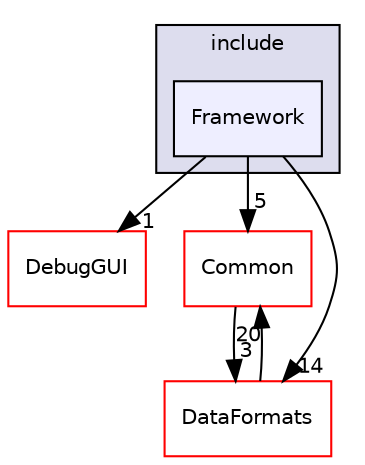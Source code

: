 digraph "/home/travis/build/AliceO2Group/AliceO2/Framework/Core/include/Framework" {
  bgcolor=transparent;
  compound=true
  node [ fontsize="10", fontname="Helvetica"];
  edge [ labelfontsize="10", labelfontname="Helvetica"];
  subgraph clusterdir_985a55873ec4a56b27533251576853b6 {
    graph [ bgcolor="#ddddee", pencolor="black", label="include" fontname="Helvetica", fontsize="10", URL="dir_985a55873ec4a56b27533251576853b6.html"]
  dir_8c4937e6752f73040ac16b54c2a51f32 [shape=box, label="Framework", style="filled", fillcolor="#eeeeff", pencolor="black", URL="dir_8c4937e6752f73040ac16b54c2a51f32.html"];
  }
  dir_f0af9df59806ed8bcb6931e6b1774828 [shape=box label="DebugGUI" color="red" URL="dir_f0af9df59806ed8bcb6931e6b1774828.html"];
  dir_4ab6b4cc6a7edbff49100e9123df213f [shape=box label="Common" color="red" URL="dir_4ab6b4cc6a7edbff49100e9123df213f.html"];
  dir_2171f7ec022c5423887b07c69b2f5b48 [shape=box label="DataFormats" color="red" URL="dir_2171f7ec022c5423887b07c69b2f5b48.html"];
  dir_4ab6b4cc6a7edbff49100e9123df213f->dir_2171f7ec022c5423887b07c69b2f5b48 [headlabel="3", labeldistance=1.5 headhref="dir_000016_000054.html"];
  dir_8c4937e6752f73040ac16b54c2a51f32->dir_f0af9df59806ed8bcb6931e6b1774828 [headlabel="1", labeldistance=1.5 headhref="dir_000412_000415.html"];
  dir_8c4937e6752f73040ac16b54c2a51f32->dir_4ab6b4cc6a7edbff49100e9123df213f [headlabel="5", labeldistance=1.5 headhref="dir_000412_000016.html"];
  dir_8c4937e6752f73040ac16b54c2a51f32->dir_2171f7ec022c5423887b07c69b2f5b48 [headlabel="14", labeldistance=1.5 headhref="dir_000412_000054.html"];
  dir_2171f7ec022c5423887b07c69b2f5b48->dir_4ab6b4cc6a7edbff49100e9123df213f [headlabel="20", labeldistance=1.5 headhref="dir_000054_000016.html"];
}

